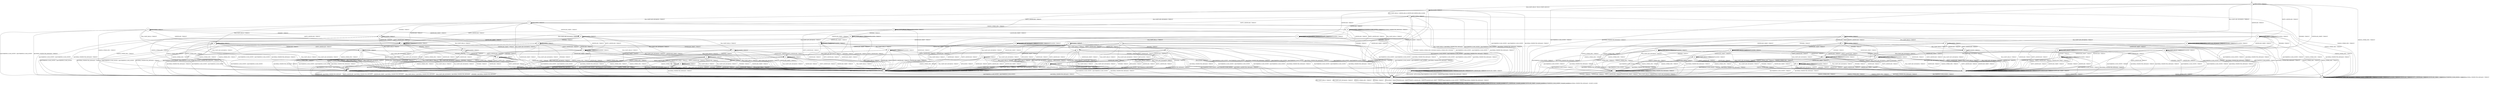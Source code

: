 digraph g {

	s0 [shape="circle" label="s0"];
	s1 [shape="circle" label="s1"];
	s2 [shape="circle" label="s2"];
	s3 [shape="circle" label="s3"];
	s4 [shape="circle" label="s4"];
	s5 [shape="circle" label="s5"];
	s6 [shape="circle" label="s6"];
	s7 [shape="circle" label="s7"];
	s8 [shape="circle" label="s8"];
	s9 [shape="circle" label="s9"];
	s10 [shape="circle" label="s10"];
	s11 [shape="circle" label="s11"];
	s12 [shape="circle" label="s12"];
	s13 [shape="circle" label="s13"];
	s14 [shape="circle" label="s14"];
	s15 [shape="circle" label="s15"];
	s16 [shape="circle" label="s16"];
	s17 [shape="circle" label="s17"];
	s18 [shape="circle" label="s18"];
	s19 [shape="circle" label="s19"];
	s20 [shape="circle" label="s20"];
	s21 [shape="circle" label="s21"];
	s22 [shape="circle" label="s22"];
	s23 [shape="circle" label="s23"];
	s24 [shape="circle" label="s24"];
	s25 [shape="circle" label="s25"];
	s26 [shape="circle" label="s26"];
	s27 [shape="circle" label="s27"];
	s28 [shape="circle" label="s28"];
	s29 [shape="circle" label="s29"];
	s30 [shape="circle" label="s30"];
	s31 [shape="circle" label="s31"];
	s32 [shape="circle" label="s32"];
	s33 [shape="circle" label="s33"];
	s34 [shape="circle" label="s34"];
	s35 [shape="circle" label="s35"];
	s36 [shape="circle" label="s36"];
	s37 [shape="circle" label="s37"];
	s38 [shape="circle" label="s38"];
	s39 [shape="circle" label="s39"];
	s40 [shape="circle" label="s40"];
	s41 [shape="circle" label="s41"];
	s42 [shape="circle" label="s42"];
	s43 [shape="circle" label="s43"];
	s44 [shape="circle" label="s44"];
	s45 [shape="circle" label="s45"];
	s46 [shape="circle" label="s46"];
	s47 [shape="circle" label="s47"];
	s48 [shape="circle" label="s48"];
	s49 [shape="circle" label="s49"];
	s50 [shape="circle" label="s50"];
	s51 [shape="circle" label="s51"];
	s52 [shape="circle" label="s52"];
	s53 [shape="circle" label="s53"];
	s54 [shape="circle" label="s54"];
	s0 -> s1 [label="RSA_CLIENT_HELLO / HELLO_VERIFY_REQUEST"];
	s0 -> s10 [label="RSA_CLIENT_KEY_EXCHANGE / TIMEOUT"];
	s0 -> s9 [label="CHANGE_CIPHER_SPEC / TIMEOUT"];
	s0 -> s13 [label="FINISHED / TIMEOUT"];
	s0 -> s0 [label="APPLICATION / TIMEOUT"];
	s0 -> s16 [label="CERTIFICATE / TIMEOUT"];
	s0 -> s14 [label="EMPTY_CERTIFICATE / TIMEOUT"];
	s0 -> s13 [label="CERTIFICATE_VERIFY / TIMEOUT"];
	s0 -> s3 [label="Alert(WARNING,CLOSE_NOTIFY) / TIMEOUT"];
	s0 -> s3 [label="Alert(FATAL,UNEXPECTED_MESSAGE) / TIMEOUT"];
	s1 -> s2 [label="RSA_CLIENT_HELLO / SERVER_HELLO,CERTIFICATE,SERVER_HELLO_DONE"];
	s1 -> s15 [label="RSA_CLIENT_KEY_EXCHANGE / TIMEOUT"];
	s1 -> s9 [label="CHANGE_CIPHER_SPEC / TIMEOUT"];
	s1 -> s8 [label="FINISHED / TIMEOUT"];
	s1 -> s1 [label="APPLICATION / TIMEOUT"];
	s1 -> s11 [label="CERTIFICATE / TIMEOUT"];
	s1 -> s5 [label="EMPTY_CERTIFICATE / TIMEOUT"];
	s1 -> s8 [label="CERTIFICATE_VERIFY / TIMEOUT"];
	s1 -> s3 [label="Alert(WARNING,CLOSE_NOTIFY) / Alert(WARNING,CLOSE_NOTIFY)"];
	s1 -> s3 [label="Alert(FATAL,UNEXPECTED_MESSAGE) / TIMEOUT"];
	s2 -> s3 [label="RSA_CLIENT_HELLO / Alert(FATAL,UNEXPECTED_MESSAGE)"];
	s2 -> s17 [label="RSA_CLIENT_KEY_EXCHANGE / TIMEOUT"];
	s2 -> s9 [label="CHANGE_CIPHER_SPEC / TIMEOUT"];
	s2 -> s8 [label="FINISHED / TIMEOUT"];
	s2 -> s2 [label="APPLICATION / TIMEOUT"];
	s2 -> s11 [label="CERTIFICATE / TIMEOUT"];
	s2 -> s5 [label="EMPTY_CERTIFICATE / TIMEOUT"];
	s2 -> s8 [label="CERTIFICATE_VERIFY / TIMEOUT"];
	s2 -> s3 [label="Alert(WARNING,CLOSE_NOTIFY) / Alert(WARNING,CLOSE_NOTIFY)"];
	s2 -> s3 [label="Alert(FATAL,UNEXPECTED_MESSAGE) / TIMEOUT"];
	s3 -> s4 [label="RSA_CLIENT_HELLO / TIMEOUT"];
	s3 -> s4 [label="RSA_CLIENT_KEY_EXCHANGE / TIMEOUT"];
	s3 -> s4 [label="CHANGE_CIPHER_SPEC / TIMEOUT"];
	s3 -> s4 [label="FINISHED / TIMEOUT"];
	s3 -> s4 [label="APPLICATION / TIMEOUT"];
	s3 -> s4 [label="CERTIFICATE / TIMEOUT"];
	s3 -> s4 [label="EMPTY_CERTIFICATE / TIMEOUT"];
	s3 -> s4 [label="CERTIFICATE_VERIFY / TIMEOUT"];
	s3 -> s4 [label="Alert(WARNING,CLOSE_NOTIFY) / TIMEOUT"];
	s3 -> s4 [label="Alert(FATAL,UNEXPECTED_MESSAGE) / TIMEOUT"];
	s4 -> s4 [label="RSA_CLIENT_HELLO / SOCKET_CLOSED"];
	s4 -> s4 [label="RSA_CLIENT_KEY_EXCHANGE / SOCKET_CLOSED"];
	s4 -> s4 [label="CHANGE_CIPHER_SPEC / SOCKET_CLOSED"];
	s4 -> s4 [label="FINISHED / SOCKET_CLOSED"];
	s4 -> s4 [label="APPLICATION / SOCKET_CLOSED"];
	s4 -> s4 [label="CERTIFICATE / SOCKET_CLOSED"];
	s4 -> s4 [label="EMPTY_CERTIFICATE / SOCKET_CLOSED"];
	s4 -> s4 [label="CERTIFICATE_VERIFY / SOCKET_CLOSED"];
	s4 -> s4 [label="Alert(WARNING,CLOSE_NOTIFY) / SOCKET_CLOSED"];
	s4 -> s4 [label="Alert(FATAL,UNEXPECTED_MESSAGE) / SOCKET_CLOSED"];
	s5 -> s5 [label="RSA_CLIENT_HELLO / TIMEOUT"];
	s5 -> s22 [label="RSA_CLIENT_KEY_EXCHANGE / TIMEOUT"];
	s5 -> s6 [label="CHANGE_CIPHER_SPEC / TIMEOUT"];
	s5 -> s35 [label="FINISHED / TIMEOUT"];
	s5 -> s5 [label="APPLICATION / TIMEOUT"];
	s5 -> s8 [label="CERTIFICATE / TIMEOUT"];
	s5 -> s8 [label="EMPTY_CERTIFICATE / TIMEOUT"];
	s5 -> s7 [label="CERTIFICATE_VERIFY / TIMEOUT"];
	s5 -> s3 [label="Alert(WARNING,CLOSE_NOTIFY) / Alert(WARNING,CLOSE_NOTIFY)"];
	s5 -> s3 [label="Alert(FATAL,UNEXPECTED_MESSAGE) / TIMEOUT"];
	s6 -> s3 [label="RSA_CLIENT_HELLO / Alert(FATAL,UNEXPECTED_MESSAGE)"];
	s6 -> s3 [label="RSA_CLIENT_KEY_EXCHANGE / Alert(FATAL,UNEXPECTED_MESSAGE)"];
	s6 -> s9 [label="CHANGE_CIPHER_SPEC / TIMEOUT"];
	s6 -> s3 [label="FINISHED / Alert(FATAL,UNEXPECTED_MESSAGE)"];
	s6 -> s6 [label="APPLICATION / TIMEOUT"];
	s6 -> s3 [label="CERTIFICATE / Alert(FATAL,UNEXPECTED_MESSAGE)"];
	s6 -> s3 [label="EMPTY_CERTIFICATE / Alert(FATAL,UNEXPECTED_MESSAGE)"];
	s6 -> s3 [label="CERTIFICATE_VERIFY / Alert(FATAL,UNEXPECTED_MESSAGE)"];
	s6 -> s6 [label="Alert(WARNING,CLOSE_NOTIFY) / TIMEOUT"];
	s6 -> s6 [label="Alert(FATAL,UNEXPECTED_MESSAGE) / TIMEOUT"];
	s7 -> s47 [label="RSA_CLIENT_HELLO / TIMEOUT"];
	s7 -> s24 [label="RSA_CLIENT_KEY_EXCHANGE / TIMEOUT"];
	s7 -> s6 [label="CHANGE_CIPHER_SPEC / TIMEOUT"];
	s7 -> s7 [label="FINISHED / TIMEOUT"];
	s7 -> s7 [label="APPLICATION / TIMEOUT"];
	s7 -> s8 [label="CERTIFICATE / TIMEOUT"];
	s7 -> s8 [label="EMPTY_CERTIFICATE / TIMEOUT"];
	s7 -> s8 [label="CERTIFICATE_VERIFY / TIMEOUT"];
	s7 -> s3 [label="Alert(WARNING,CLOSE_NOTIFY) / Alert(WARNING,CLOSE_NOTIFY)"];
	s7 -> s3 [label="Alert(FATAL,UNEXPECTED_MESSAGE) / TIMEOUT"];
	s8 -> s8 [label="RSA_CLIENT_HELLO / TIMEOUT"];
	s8 -> s8 [label="RSA_CLIENT_KEY_EXCHANGE / TIMEOUT"];
	s8 -> s9 [label="CHANGE_CIPHER_SPEC / TIMEOUT"];
	s8 -> s8 [label="FINISHED / TIMEOUT"];
	s8 -> s8 [label="APPLICATION / TIMEOUT"];
	s8 -> s8 [label="CERTIFICATE / TIMEOUT"];
	s8 -> s8 [label="EMPTY_CERTIFICATE / TIMEOUT"];
	s8 -> s8 [label="CERTIFICATE_VERIFY / TIMEOUT"];
	s8 -> s3 [label="Alert(WARNING,CLOSE_NOTIFY) / Alert(WARNING,CLOSE_NOTIFY)"];
	s8 -> s3 [label="Alert(FATAL,UNEXPECTED_MESSAGE) / TIMEOUT"];
	s9 -> s9 [label="RSA_CLIENT_HELLO / TIMEOUT"];
	s9 -> s9 [label="RSA_CLIENT_KEY_EXCHANGE / TIMEOUT"];
	s9 -> s9 [label="CHANGE_CIPHER_SPEC / TIMEOUT"];
	s9 -> s9 [label="FINISHED / TIMEOUT"];
	s9 -> s9 [label="APPLICATION / TIMEOUT"];
	s9 -> s9 [label="CERTIFICATE / TIMEOUT"];
	s9 -> s9 [label="EMPTY_CERTIFICATE / TIMEOUT"];
	s9 -> s9 [label="CERTIFICATE_VERIFY / TIMEOUT"];
	s9 -> s9 [label="Alert(WARNING,CLOSE_NOTIFY) / TIMEOUT"];
	s9 -> s9 [label="Alert(FATAL,UNEXPECTED_MESSAGE) / TIMEOUT"];
	s10 -> s49 [label="RSA_CLIENT_HELLO / TIMEOUT"];
	s10 -> s13 [label="RSA_CLIENT_KEY_EXCHANGE / TIMEOUT"];
	s10 -> s12 [label="CHANGE_CIPHER_SPEC / TIMEOUT"];
	s10 -> s36 [label="FINISHED / TIMEOUT"];
	s10 -> s10 [label="APPLICATION / TIMEOUT"];
	s10 -> s21 [label="CERTIFICATE / TIMEOUT"];
	s10 -> s21 [label="EMPTY_CERTIFICATE / TIMEOUT"];
	s10 -> s27 [label="CERTIFICATE_VERIFY / TIMEOUT"];
	s10 -> s3 [label="Alert(WARNING,CLOSE_NOTIFY) / TIMEOUT"];
	s10 -> s3 [label="Alert(FATAL,UNEXPECTED_MESSAGE) / TIMEOUT"];
	s11 -> s46 [label="RSA_CLIENT_HELLO / TIMEOUT"];
	s11 -> s11 [label="RSA_CLIENT_KEY_EXCHANGE / TIMEOUT"];
	s11 -> s9 [label="CHANGE_CIPHER_SPEC / TIMEOUT"];
	s11 -> s11 [label="FINISHED / TIMEOUT"];
	s11 -> s11 [label="APPLICATION / TIMEOUT"];
	s11 -> s8 [label="CERTIFICATE / TIMEOUT"];
	s11 -> s8 [label="EMPTY_CERTIFICATE / TIMEOUT"];
	s11 -> s7 [label="CERTIFICATE_VERIFY / TIMEOUT"];
	s11 -> s3 [label="Alert(WARNING,CLOSE_NOTIFY) / Alert(WARNING,CLOSE_NOTIFY)"];
	s11 -> s3 [label="Alert(FATAL,UNEXPECTED_MESSAGE) / TIMEOUT"];
	s12 -> s3 [label="RSA_CLIENT_HELLO / TIMEOUT"];
	s12 -> s3 [label="RSA_CLIENT_KEY_EXCHANGE / TIMEOUT"];
	s12 -> s9 [label="CHANGE_CIPHER_SPEC / TIMEOUT"];
	s12 -> s3 [label="FINISHED / TIMEOUT"];
	s12 -> s12 [label="APPLICATION / TIMEOUT"];
	s12 -> s3 [label="CERTIFICATE / TIMEOUT"];
	s12 -> s3 [label="EMPTY_CERTIFICATE / TIMEOUT"];
	s12 -> s3 [label="CERTIFICATE_VERIFY / TIMEOUT"];
	s12 -> s12 [label="Alert(WARNING,CLOSE_NOTIFY) / TIMEOUT"];
	s12 -> s12 [label="Alert(FATAL,UNEXPECTED_MESSAGE) / TIMEOUT"];
	s13 -> s13 [label="RSA_CLIENT_HELLO / TIMEOUT"];
	s13 -> s13 [label="RSA_CLIENT_KEY_EXCHANGE / TIMEOUT"];
	s13 -> s9 [label="CHANGE_CIPHER_SPEC / TIMEOUT"];
	s13 -> s13 [label="FINISHED / TIMEOUT"];
	s13 -> s13 [label="APPLICATION / TIMEOUT"];
	s13 -> s13 [label="CERTIFICATE / TIMEOUT"];
	s13 -> s13 [label="EMPTY_CERTIFICATE / TIMEOUT"];
	s13 -> s13 [label="CERTIFICATE_VERIFY / TIMEOUT"];
	s13 -> s3 [label="Alert(WARNING,CLOSE_NOTIFY) / TIMEOUT"];
	s13 -> s3 [label="Alert(FATAL,UNEXPECTED_MESSAGE) / TIMEOUT"];
	s14 -> s14 [label="RSA_CLIENT_HELLO / TIMEOUT"];
	s14 -> s21 [label="RSA_CLIENT_KEY_EXCHANGE / TIMEOUT"];
	s14 -> s12 [label="CHANGE_CIPHER_SPEC / TIMEOUT"];
	s14 -> s42 [label="FINISHED / TIMEOUT"];
	s14 -> s14 [label="APPLICATION / TIMEOUT"];
	s14 -> s13 [label="CERTIFICATE / TIMEOUT"];
	s14 -> s13 [label="EMPTY_CERTIFICATE / TIMEOUT"];
	s14 -> s29 [label="CERTIFICATE_VERIFY / TIMEOUT"];
	s14 -> s3 [label="Alert(WARNING,CLOSE_NOTIFY) / TIMEOUT"];
	s14 -> s3 [label="Alert(FATAL,UNEXPECTED_MESSAGE) / TIMEOUT"];
	s15 -> s25 [label="RSA_CLIENT_HELLO / TIMEOUT"];
	s15 -> s8 [label="RSA_CLIENT_KEY_EXCHANGE / TIMEOUT"];
	s15 -> s6 [label="CHANGE_CIPHER_SPEC / TIMEOUT"];
	s15 -> s48 [label="FINISHED / TIMEOUT"];
	s15 -> s15 [label="APPLICATION / TIMEOUT"];
	s15 -> s22 [label="CERTIFICATE / TIMEOUT"];
	s15 -> s22 [label="EMPTY_CERTIFICATE / TIMEOUT"];
	s15 -> s20 [label="CERTIFICATE_VERIFY / TIMEOUT"];
	s15 -> s3 [label="Alert(WARNING,CLOSE_NOTIFY) / Alert(WARNING,CLOSE_NOTIFY)"];
	s15 -> s3 [label="Alert(FATAL,UNEXPECTED_MESSAGE) / TIMEOUT"];
	s16 -> s16 [label="RSA_CLIENT_HELLO / TIMEOUT"];
	s16 -> s16 [label="RSA_CLIENT_KEY_EXCHANGE / TIMEOUT"];
	s16 -> s9 [label="CHANGE_CIPHER_SPEC / TIMEOUT"];
	s16 -> s16 [label="FINISHED / TIMEOUT"];
	s16 -> s16 [label="APPLICATION / TIMEOUT"];
	s16 -> s13 [label="CERTIFICATE / TIMEOUT"];
	s16 -> s13 [label="EMPTY_CERTIFICATE / TIMEOUT"];
	s16 -> s29 [label="CERTIFICATE_VERIFY / TIMEOUT"];
	s16 -> s3 [label="Alert(WARNING,CLOSE_NOTIFY) / TIMEOUT"];
	s16 -> s3 [label="Alert(FATAL,UNEXPECTED_MESSAGE) / TIMEOUT"];
	s17 -> s25 [label="RSA_CLIENT_HELLO / TIMEOUT"];
	s17 -> s8 [label="RSA_CLIENT_KEY_EXCHANGE / TIMEOUT"];
	s17 -> s18 [label="CHANGE_CIPHER_SPEC / TIMEOUT"];
	s17 -> s48 [label="FINISHED / TIMEOUT"];
	s17 -> s17 [label="APPLICATION / TIMEOUT"];
	s17 -> s22 [label="CERTIFICATE / TIMEOUT"];
	s17 -> s22 [label="EMPTY_CERTIFICATE / TIMEOUT"];
	s17 -> s20 [label="CERTIFICATE_VERIFY / TIMEOUT"];
	s17 -> s3 [label="Alert(WARNING,CLOSE_NOTIFY) / Alert(WARNING,CLOSE_NOTIFY)"];
	s17 -> s3 [label="Alert(FATAL,UNEXPECTED_MESSAGE) / TIMEOUT"];
	s18 -> s32 [label="RSA_CLIENT_HELLO / TIMEOUT"];
	s18 -> s8 [label="RSA_CLIENT_KEY_EXCHANGE / TIMEOUT"];
	s18 -> s9 [label="CHANGE_CIPHER_SPEC / TIMEOUT"];
	s18 -> s19 [label="FINISHED / CHANGE_CIPHER_SPEC,FINISHED,CHANGE_CIPHER_SPEC,FINISHED"];
	s18 -> s18 [label="APPLICATION / TIMEOUT"];
	s18 -> s23 [label="CERTIFICATE / TIMEOUT"];
	s18 -> s23 [label="EMPTY_CERTIFICATE / TIMEOUT"];
	s18 -> s20 [label="CERTIFICATE_VERIFY / TIMEOUT"];
	s18 -> s18 [label="Alert(WARNING,CLOSE_NOTIFY) / TIMEOUT"];
	s18 -> s18 [label="Alert(FATAL,UNEXPECTED_MESSAGE) / TIMEOUT"];
	s19 -> s19 [label="RSA_CLIENT_HELLO / TIMEOUT"];
	s19 -> s19 [label="RSA_CLIENT_KEY_EXCHANGE / TIMEOUT"];
	s19 -> s9 [label="CHANGE_CIPHER_SPEC / TIMEOUT"];
	s19 -> s19 [label="FINISHED / TIMEOUT"];
	s19 -> s3 [label="APPLICATION / APPLICATION"];
	s19 -> s19 [label="CERTIFICATE / TIMEOUT"];
	s19 -> s19 [label="EMPTY_CERTIFICATE / TIMEOUT"];
	s19 -> s19 [label="CERTIFICATE_VERIFY / TIMEOUT"];
	s19 -> s3 [label="Alert(WARNING,CLOSE_NOTIFY) / TIMEOUT"];
	s19 -> s3 [label="Alert(FATAL,UNEXPECTED_MESSAGE) / TIMEOUT"];
	s20 -> s31 [label="RSA_CLIENT_HELLO / TIMEOUT"];
	s20 -> s8 [label="RSA_CLIENT_KEY_EXCHANGE / TIMEOUT"];
	s20 -> s6 [label="CHANGE_CIPHER_SPEC / TIMEOUT"];
	s20 -> s38 [label="FINISHED / TIMEOUT"];
	s20 -> s20 [label="APPLICATION / TIMEOUT"];
	s20 -> s24 [label="CERTIFICATE / TIMEOUT"];
	s20 -> s24 [label="EMPTY_CERTIFICATE / TIMEOUT"];
	s20 -> s8 [label="CERTIFICATE_VERIFY / TIMEOUT"];
	s20 -> s3 [label="Alert(WARNING,CLOSE_NOTIFY) / Alert(WARNING,CLOSE_NOTIFY)"];
	s20 -> s3 [label="Alert(FATAL,UNEXPECTED_MESSAGE) / TIMEOUT"];
	s21 -> s50 [label="RSA_CLIENT_HELLO / TIMEOUT"];
	s21 -> s13 [label="RSA_CLIENT_KEY_EXCHANGE / TIMEOUT"];
	s21 -> s12 [label="CHANGE_CIPHER_SPEC / TIMEOUT"];
	s21 -> s37 [label="FINISHED / TIMEOUT"];
	s21 -> s21 [label="APPLICATION / TIMEOUT"];
	s21 -> s13 [label="CERTIFICATE / TIMEOUT"];
	s21 -> s13 [label="EMPTY_CERTIFICATE / TIMEOUT"];
	s21 -> s28 [label="CERTIFICATE_VERIFY / TIMEOUT"];
	s21 -> s3 [label="Alert(WARNING,CLOSE_NOTIFY) / TIMEOUT"];
	s21 -> s3 [label="Alert(FATAL,UNEXPECTED_MESSAGE) / TIMEOUT"];
	s22 -> s26 [label="RSA_CLIENT_HELLO / TIMEOUT"];
	s22 -> s8 [label="RSA_CLIENT_KEY_EXCHANGE / TIMEOUT"];
	s22 -> s6 [label="CHANGE_CIPHER_SPEC / TIMEOUT"];
	s22 -> s22 [label="FINISHED / TIMEOUT"];
	s22 -> s22 [label="APPLICATION / TIMEOUT"];
	s22 -> s8 [label="CERTIFICATE / TIMEOUT"];
	s22 -> s8 [label="EMPTY_CERTIFICATE / TIMEOUT"];
	s22 -> s24 [label="CERTIFICATE_VERIFY / TIMEOUT"];
	s22 -> s3 [label="Alert(WARNING,CLOSE_NOTIFY) / Alert(WARNING,CLOSE_NOTIFY)"];
	s22 -> s3 [label="Alert(FATAL,UNEXPECTED_MESSAGE) / TIMEOUT"];
	s23 -> s40 [label="RSA_CLIENT_HELLO / TIMEOUT"];
	s23 -> s8 [label="RSA_CLIENT_KEY_EXCHANGE / TIMEOUT"];
	s23 -> s6 [label="CHANGE_CIPHER_SPEC / TIMEOUT"];
	s23 -> s23 [label="FINISHED / TIMEOUT"];
	s23 -> s8 [label="APPLICATION / TIMEOUT"];
	s23 -> s8 [label="CERTIFICATE / TIMEOUT"];
	s23 -> s8 [label="EMPTY_CERTIFICATE / TIMEOUT"];
	s23 -> s51 [label="CERTIFICATE_VERIFY / TIMEOUT"];
	s23 -> s3 [label="Alert(WARNING,CLOSE_NOTIFY) / Alert(WARNING,CLOSE_NOTIFY)"];
	s23 -> s3 [label="Alert(FATAL,UNEXPECTED_MESSAGE) / TIMEOUT"];
	s24 -> s43 [label="RSA_CLIENT_HELLO / TIMEOUT"];
	s24 -> s8 [label="RSA_CLIENT_KEY_EXCHANGE / TIMEOUT"];
	s24 -> s6 [label="CHANGE_CIPHER_SPEC / TIMEOUT"];
	s24 -> s24 [label="FINISHED / TIMEOUT"];
	s24 -> s24 [label="APPLICATION / TIMEOUT"];
	s24 -> s8 [label="CERTIFICATE / TIMEOUT"];
	s24 -> s8 [label="EMPTY_CERTIFICATE / TIMEOUT"];
	s24 -> s8 [label="CERTIFICATE_VERIFY / TIMEOUT"];
	s24 -> s3 [label="Alert(WARNING,CLOSE_NOTIFY) / Alert(WARNING,CLOSE_NOTIFY)"];
	s24 -> s3 [label="Alert(FATAL,UNEXPECTED_MESSAGE) / TIMEOUT"];
	s25 -> s8 [label="RSA_CLIENT_HELLO / TIMEOUT"];
	s25 -> s8 [label="RSA_CLIENT_KEY_EXCHANGE / TIMEOUT"];
	s25 -> s6 [label="CHANGE_CIPHER_SPEC / TIMEOUT"];
	s25 -> s30 [label="FINISHED / TIMEOUT"];
	s25 -> s25 [label="APPLICATION / TIMEOUT"];
	s25 -> s26 [label="CERTIFICATE / TIMEOUT"];
	s25 -> s26 [label="EMPTY_CERTIFICATE / TIMEOUT"];
	s25 -> s31 [label="CERTIFICATE_VERIFY / TIMEOUT"];
	s25 -> s3 [label="Alert(WARNING,CLOSE_NOTIFY) / Alert(WARNING,CLOSE_NOTIFY)"];
	s25 -> s3 [label="Alert(FATAL,UNEXPECTED_MESSAGE) / TIMEOUT"];
	s26 -> s8 [label="RSA_CLIENT_HELLO / TIMEOUT"];
	s26 -> s8 [label="RSA_CLIENT_KEY_EXCHANGE / TIMEOUT"];
	s26 -> s6 [label="CHANGE_CIPHER_SPEC / TIMEOUT"];
	s26 -> s44 [label="FINISHED / TIMEOUT"];
	s26 -> s26 [label="APPLICATION / TIMEOUT"];
	s26 -> s8 [label="CERTIFICATE / TIMEOUT"];
	s26 -> s8 [label="EMPTY_CERTIFICATE / TIMEOUT"];
	s26 -> s43 [label="CERTIFICATE_VERIFY / TIMEOUT"];
	s26 -> s3 [label="Alert(WARNING,CLOSE_NOTIFY) / Alert(WARNING,CLOSE_NOTIFY)"];
	s26 -> s3 [label="Alert(FATAL,UNEXPECTED_MESSAGE) / TIMEOUT"];
	s27 -> s27 [label="RSA_CLIENT_HELLO / TIMEOUT"];
	s27 -> s13 [label="RSA_CLIENT_KEY_EXCHANGE / TIMEOUT"];
	s27 -> s12 [label="CHANGE_CIPHER_SPEC / TIMEOUT"];
	s27 -> s53 [label="FINISHED / TIMEOUT"];
	s27 -> s27 [label="APPLICATION / TIMEOUT"];
	s27 -> s28 [label="CERTIFICATE / TIMEOUT"];
	s27 -> s28 [label="EMPTY_CERTIFICATE / TIMEOUT"];
	s27 -> s13 [label="CERTIFICATE_VERIFY / TIMEOUT"];
	s27 -> s3 [label="Alert(WARNING,CLOSE_NOTIFY) / TIMEOUT"];
	s27 -> s3 [label="Alert(FATAL,UNEXPECTED_MESSAGE) / TIMEOUT"];
	s28 -> s28 [label="RSA_CLIENT_HELLO / TIMEOUT"];
	s28 -> s13 [label="RSA_CLIENT_KEY_EXCHANGE / TIMEOUT"];
	s28 -> s12 [label="CHANGE_CIPHER_SPEC / TIMEOUT"];
	s28 -> s52 [label="FINISHED / TIMEOUT"];
	s28 -> s28 [label="APPLICATION / TIMEOUT"];
	s28 -> s13 [label="CERTIFICATE / TIMEOUT"];
	s28 -> s13 [label="EMPTY_CERTIFICATE / TIMEOUT"];
	s28 -> s13 [label="CERTIFICATE_VERIFY / TIMEOUT"];
	s28 -> s3 [label="Alert(WARNING,CLOSE_NOTIFY) / TIMEOUT"];
	s28 -> s3 [label="Alert(FATAL,UNEXPECTED_MESSAGE) / TIMEOUT"];
	s29 -> s29 [label="RSA_CLIENT_HELLO / TIMEOUT"];
	s29 -> s28 [label="RSA_CLIENT_KEY_EXCHANGE / TIMEOUT"];
	s29 -> s12 [label="CHANGE_CIPHER_SPEC / TIMEOUT"];
	s29 -> s34 [label="FINISHED / TIMEOUT"];
	s29 -> s29 [label="APPLICATION / TIMEOUT"];
	s29 -> s13 [label="CERTIFICATE / TIMEOUT"];
	s29 -> s13 [label="EMPTY_CERTIFICATE / TIMEOUT"];
	s29 -> s13 [label="CERTIFICATE_VERIFY / TIMEOUT"];
	s29 -> s3 [label="Alert(WARNING,CLOSE_NOTIFY) / TIMEOUT"];
	s29 -> s3 [label="Alert(FATAL,UNEXPECTED_MESSAGE) / TIMEOUT"];
	s30 -> s8 [label="RSA_CLIENT_HELLO / TIMEOUT"];
	s30 -> s8 [label="RSA_CLIENT_KEY_EXCHANGE / TIMEOUT"];
	s30 -> s6 [label="CHANGE_CIPHER_SPEC / TIMEOUT"];
	s30 -> s8 [label="FINISHED / TIMEOUT"];
	s30 -> s30 [label="APPLICATION / TIMEOUT"];
	s30 -> s44 [label="CERTIFICATE / TIMEOUT"];
	s30 -> s44 [label="EMPTY_CERTIFICATE / TIMEOUT"];
	s30 -> s54 [label="CERTIFICATE_VERIFY / TIMEOUT"];
	s30 -> s3 [label="Alert(WARNING,CLOSE_NOTIFY) / Alert(WARNING,CLOSE_NOTIFY)"];
	s30 -> s3 [label="Alert(FATAL,UNEXPECTED_MESSAGE) / TIMEOUT"];
	s31 -> s8 [label="RSA_CLIENT_HELLO / TIMEOUT"];
	s31 -> s8 [label="RSA_CLIENT_KEY_EXCHANGE / TIMEOUT"];
	s31 -> s6 [label="CHANGE_CIPHER_SPEC / TIMEOUT"];
	s31 -> s54 [label="FINISHED / TIMEOUT"];
	s31 -> s31 [label="APPLICATION / TIMEOUT"];
	s31 -> s43 [label="CERTIFICATE / TIMEOUT"];
	s31 -> s43 [label="EMPTY_CERTIFICATE / TIMEOUT"];
	s31 -> s8 [label="CERTIFICATE_VERIFY / TIMEOUT"];
	s31 -> s3 [label="Alert(WARNING,CLOSE_NOTIFY) / Alert(WARNING,CLOSE_NOTIFY)"];
	s31 -> s3 [label="Alert(FATAL,UNEXPECTED_MESSAGE) / TIMEOUT"];
	s32 -> s8 [label="RSA_CLIENT_HELLO / TIMEOUT"];
	s32 -> s8 [label="RSA_CLIENT_KEY_EXCHANGE / TIMEOUT"];
	s32 -> s6 [label="CHANGE_CIPHER_SPEC / TIMEOUT"];
	s32 -> s33 [label="FINISHED / TIMEOUT"];
	s32 -> s8 [label="APPLICATION / TIMEOUT"];
	s32 -> s40 [label="CERTIFICATE / TIMEOUT"];
	s32 -> s40 [label="EMPTY_CERTIFICATE / TIMEOUT"];
	s32 -> s31 [label="CERTIFICATE_VERIFY / TIMEOUT"];
	s32 -> s3 [label="Alert(WARNING,CLOSE_NOTIFY) / Alert(WARNING,CLOSE_NOTIFY)"];
	s32 -> s3 [label="Alert(FATAL,UNEXPECTED_MESSAGE) / TIMEOUT"];
	s33 -> s8 [label="RSA_CLIENT_HELLO / TIMEOUT"];
	s33 -> s8 [label="RSA_CLIENT_KEY_EXCHANGE / TIMEOUT"];
	s33 -> s6 [label="CHANGE_CIPHER_SPEC / TIMEOUT"];
	s33 -> s8 [label="FINISHED / TIMEOUT"];
	s33 -> s8 [label="APPLICATION / TIMEOUT"];
	s33 -> s39 [label="CERTIFICATE / TIMEOUT"];
	s33 -> s39 [label="EMPTY_CERTIFICATE / TIMEOUT"];
	s33 -> s54 [label="CERTIFICATE_VERIFY / TIMEOUT"];
	s33 -> s3 [label="Alert(WARNING,CLOSE_NOTIFY) / Alert(WARNING,CLOSE_NOTIFY)"];
	s33 -> s3 [label="Alert(FATAL,UNEXPECTED_MESSAGE) / TIMEOUT"];
	s34 -> s34 [label="RSA_CLIENT_HELLO / TIMEOUT"];
	s34 -> s52 [label="RSA_CLIENT_KEY_EXCHANGE / TIMEOUT"];
	s34 -> s12 [label="CHANGE_CIPHER_SPEC / TIMEOUT"];
	s34 -> s13 [label="FINISHED / TIMEOUT"];
	s34 -> s34 [label="APPLICATION / TIMEOUT"];
	s34 -> s13 [label="CERTIFICATE / TIMEOUT"];
	s34 -> s13 [label="EMPTY_CERTIFICATE / TIMEOUT"];
	s34 -> s13 [label="CERTIFICATE_VERIFY / TIMEOUT"];
	s34 -> s3 [label="Alert(WARNING,CLOSE_NOTIFY) / TIMEOUT"];
	s34 -> s3 [label="Alert(FATAL,UNEXPECTED_MESSAGE) / TIMEOUT"];
	s35 -> s35 [label="RSA_CLIENT_HELLO / TIMEOUT"];
	s35 -> s22 [label="RSA_CLIENT_KEY_EXCHANGE / TIMEOUT"];
	s35 -> s6 [label="CHANGE_CIPHER_SPEC / TIMEOUT"];
	s35 -> s8 [label="FINISHED / TIMEOUT"];
	s35 -> s35 [label="APPLICATION / TIMEOUT"];
	s35 -> s8 [label="CERTIFICATE / TIMEOUT"];
	s35 -> s8 [label="EMPTY_CERTIFICATE / TIMEOUT"];
	s35 -> s7 [label="CERTIFICATE_VERIFY / TIMEOUT"];
	s35 -> s3 [label="Alert(WARNING,CLOSE_NOTIFY) / Alert(WARNING,CLOSE_NOTIFY)"];
	s35 -> s3 [label="Alert(FATAL,UNEXPECTED_MESSAGE) / TIMEOUT"];
	s36 -> s36 [label="RSA_CLIENT_HELLO / TIMEOUT"];
	s36 -> s13 [label="RSA_CLIENT_KEY_EXCHANGE / TIMEOUT"];
	s36 -> s12 [label="CHANGE_CIPHER_SPEC / TIMEOUT"];
	s36 -> s13 [label="FINISHED / TIMEOUT"];
	s36 -> s36 [label="APPLICATION / TIMEOUT"];
	s36 -> s37 [label="CERTIFICATE / TIMEOUT"];
	s36 -> s37 [label="EMPTY_CERTIFICATE / TIMEOUT"];
	s36 -> s53 [label="CERTIFICATE_VERIFY / TIMEOUT"];
	s36 -> s3 [label="Alert(WARNING,CLOSE_NOTIFY) / TIMEOUT"];
	s36 -> s3 [label="Alert(FATAL,UNEXPECTED_MESSAGE) / TIMEOUT"];
	s37 -> s37 [label="RSA_CLIENT_HELLO / TIMEOUT"];
	s37 -> s13 [label="RSA_CLIENT_KEY_EXCHANGE / TIMEOUT"];
	s37 -> s12 [label="CHANGE_CIPHER_SPEC / TIMEOUT"];
	s37 -> s13 [label="FINISHED / TIMEOUT"];
	s37 -> s37 [label="APPLICATION / TIMEOUT"];
	s37 -> s13 [label="CERTIFICATE / TIMEOUT"];
	s37 -> s13 [label="EMPTY_CERTIFICATE / TIMEOUT"];
	s37 -> s52 [label="CERTIFICATE_VERIFY / TIMEOUT"];
	s37 -> s3 [label="Alert(WARNING,CLOSE_NOTIFY) / TIMEOUT"];
	s37 -> s3 [label="Alert(FATAL,UNEXPECTED_MESSAGE) / TIMEOUT"];
	s38 -> s54 [label="RSA_CLIENT_HELLO / TIMEOUT"];
	s38 -> s8 [label="RSA_CLIENT_KEY_EXCHANGE / TIMEOUT"];
	s38 -> s6 [label="CHANGE_CIPHER_SPEC / TIMEOUT"];
	s38 -> s8 [label="FINISHED / TIMEOUT"];
	s38 -> s38 [label="APPLICATION / TIMEOUT"];
	s38 -> s24 [label="CERTIFICATE / TIMEOUT"];
	s38 -> s24 [label="EMPTY_CERTIFICATE / TIMEOUT"];
	s38 -> s8 [label="CERTIFICATE_VERIFY / TIMEOUT"];
	s38 -> s3 [label="Alert(WARNING,CLOSE_NOTIFY) / Alert(WARNING,CLOSE_NOTIFY)"];
	s38 -> s3 [label="Alert(FATAL,UNEXPECTED_MESSAGE) / TIMEOUT"];
	s39 -> s8 [label="RSA_CLIENT_HELLO / TIMEOUT"];
	s39 -> s8 [label="RSA_CLIENT_KEY_EXCHANGE / TIMEOUT"];
	s39 -> s6 [label="CHANGE_CIPHER_SPEC / TIMEOUT"];
	s39 -> s8 [label="FINISHED / TIMEOUT"];
	s39 -> s8 [label="APPLICATION / TIMEOUT"];
	s39 -> s8 [label="CERTIFICATE / TIMEOUT"];
	s39 -> s8 [label="EMPTY_CERTIFICATE / TIMEOUT"];
	s39 -> s41 [label="CERTIFICATE_VERIFY / TIMEOUT"];
	s39 -> s3 [label="Alert(WARNING,CLOSE_NOTIFY) / Alert(WARNING,CLOSE_NOTIFY)"];
	s39 -> s3 [label="Alert(FATAL,UNEXPECTED_MESSAGE) / TIMEOUT"];
	s40 -> s8 [label="RSA_CLIENT_HELLO / TIMEOUT"];
	s40 -> s8 [label="RSA_CLIENT_KEY_EXCHANGE / TIMEOUT"];
	s40 -> s6 [label="CHANGE_CIPHER_SPEC / TIMEOUT"];
	s40 -> s39 [label="FINISHED / TIMEOUT"];
	s40 -> s8 [label="APPLICATION / TIMEOUT"];
	s40 -> s8 [label="CERTIFICATE / TIMEOUT"];
	s40 -> s8 [label="EMPTY_CERTIFICATE / TIMEOUT"];
	s40 -> s41 [label="CERTIFICATE_VERIFY / TIMEOUT"];
	s40 -> s3 [label="Alert(WARNING,CLOSE_NOTIFY) / Alert(WARNING,CLOSE_NOTIFY)"];
	s40 -> s3 [label="Alert(FATAL,UNEXPECTED_MESSAGE) / TIMEOUT"];
	s41 -> s8 [label="RSA_CLIENT_HELLO / TIMEOUT"];
	s41 -> s8 [label="RSA_CLIENT_KEY_EXCHANGE / TIMEOUT"];
	s41 -> s6 [label="CHANGE_CIPHER_SPEC / TIMEOUT"];
	s41 -> s41 [label="FINISHED / TIMEOUT"];
	s41 -> s8 [label="APPLICATION / TIMEOUT"];
	s41 -> s8 [label="CERTIFICATE / TIMEOUT"];
	s41 -> s8 [label="EMPTY_CERTIFICATE / TIMEOUT"];
	s41 -> s8 [label="CERTIFICATE_VERIFY / TIMEOUT"];
	s41 -> s3 [label="Alert(WARNING,CLOSE_NOTIFY) / Alert(WARNING,CLOSE_NOTIFY)"];
	s41 -> s3 [label="Alert(FATAL,UNEXPECTED_MESSAGE) / TIMEOUT"];
	s42 -> s42 [label="RSA_CLIENT_HELLO / TIMEOUT"];
	s42 -> s37 [label="RSA_CLIENT_KEY_EXCHANGE / TIMEOUT"];
	s42 -> s12 [label="CHANGE_CIPHER_SPEC / TIMEOUT"];
	s42 -> s13 [label="FINISHED / TIMEOUT"];
	s42 -> s42 [label="APPLICATION / TIMEOUT"];
	s42 -> s13 [label="CERTIFICATE / TIMEOUT"];
	s42 -> s13 [label="EMPTY_CERTIFICATE / TIMEOUT"];
	s42 -> s34 [label="CERTIFICATE_VERIFY / TIMEOUT"];
	s42 -> s3 [label="Alert(WARNING,CLOSE_NOTIFY) / TIMEOUT"];
	s42 -> s3 [label="Alert(FATAL,UNEXPECTED_MESSAGE) / TIMEOUT"];
	s43 -> s8 [label="RSA_CLIENT_HELLO / TIMEOUT"];
	s43 -> s8 [label="RSA_CLIENT_KEY_EXCHANGE / TIMEOUT"];
	s43 -> s6 [label="CHANGE_CIPHER_SPEC / TIMEOUT"];
	s43 -> s45 [label="FINISHED / TIMEOUT"];
	s43 -> s43 [label="APPLICATION / TIMEOUT"];
	s43 -> s8 [label="CERTIFICATE / TIMEOUT"];
	s43 -> s8 [label="EMPTY_CERTIFICATE / TIMEOUT"];
	s43 -> s8 [label="CERTIFICATE_VERIFY / TIMEOUT"];
	s43 -> s3 [label="Alert(WARNING,CLOSE_NOTIFY) / Alert(WARNING,CLOSE_NOTIFY)"];
	s43 -> s3 [label="Alert(FATAL,UNEXPECTED_MESSAGE) / TIMEOUT"];
	s44 -> s8 [label="RSA_CLIENT_HELLO / TIMEOUT"];
	s44 -> s8 [label="RSA_CLIENT_KEY_EXCHANGE / TIMEOUT"];
	s44 -> s6 [label="CHANGE_CIPHER_SPEC / TIMEOUT"];
	s44 -> s8 [label="FINISHED / TIMEOUT"];
	s44 -> s44 [label="APPLICATION / TIMEOUT"];
	s44 -> s8 [label="CERTIFICATE / TIMEOUT"];
	s44 -> s8 [label="EMPTY_CERTIFICATE / TIMEOUT"];
	s44 -> s45 [label="CERTIFICATE_VERIFY / TIMEOUT"];
	s44 -> s3 [label="Alert(WARNING,CLOSE_NOTIFY) / Alert(WARNING,CLOSE_NOTIFY)"];
	s44 -> s3 [label="Alert(FATAL,UNEXPECTED_MESSAGE) / TIMEOUT"];
	s45 -> s8 [label="RSA_CLIENT_HELLO / TIMEOUT"];
	s45 -> s8 [label="RSA_CLIENT_KEY_EXCHANGE / TIMEOUT"];
	s45 -> s6 [label="CHANGE_CIPHER_SPEC / TIMEOUT"];
	s45 -> s8 [label="FINISHED / TIMEOUT"];
	s45 -> s45 [label="APPLICATION / TIMEOUT"];
	s45 -> s8 [label="CERTIFICATE / TIMEOUT"];
	s45 -> s8 [label="EMPTY_CERTIFICATE / TIMEOUT"];
	s45 -> s8 [label="CERTIFICATE_VERIFY / TIMEOUT"];
	s45 -> s3 [label="Alert(WARNING,CLOSE_NOTIFY) / Alert(WARNING,CLOSE_NOTIFY)"];
	s45 -> s3 [label="Alert(FATAL,UNEXPECTED_MESSAGE) / TIMEOUT"];
	s46 -> s8 [label="RSA_CLIENT_HELLO / TIMEOUT"];
	s46 -> s46 [label="RSA_CLIENT_KEY_EXCHANGE / TIMEOUT"];
	s46 -> s9 [label="CHANGE_CIPHER_SPEC / TIMEOUT"];
	s46 -> s46 [label="FINISHED / TIMEOUT"];
	s46 -> s46 [label="APPLICATION / TIMEOUT"];
	s46 -> s8 [label="CERTIFICATE / TIMEOUT"];
	s46 -> s8 [label="EMPTY_CERTIFICATE / TIMEOUT"];
	s46 -> s47 [label="CERTIFICATE_VERIFY / TIMEOUT"];
	s46 -> s3 [label="Alert(WARNING,CLOSE_NOTIFY) / Alert(WARNING,CLOSE_NOTIFY)"];
	s46 -> s3 [label="Alert(FATAL,UNEXPECTED_MESSAGE) / TIMEOUT"];
	s47 -> s8 [label="RSA_CLIENT_HELLO / TIMEOUT"];
	s47 -> s43 [label="RSA_CLIENT_KEY_EXCHANGE / TIMEOUT"];
	s47 -> s6 [label="CHANGE_CIPHER_SPEC / TIMEOUT"];
	s47 -> s47 [label="FINISHED / TIMEOUT"];
	s47 -> s47 [label="APPLICATION / TIMEOUT"];
	s47 -> s8 [label="CERTIFICATE / TIMEOUT"];
	s47 -> s8 [label="EMPTY_CERTIFICATE / TIMEOUT"];
	s47 -> s8 [label="CERTIFICATE_VERIFY / TIMEOUT"];
	s47 -> s3 [label="Alert(WARNING,CLOSE_NOTIFY) / Alert(WARNING,CLOSE_NOTIFY)"];
	s47 -> s3 [label="Alert(FATAL,UNEXPECTED_MESSAGE) / TIMEOUT"];
	s48 -> s30 [label="RSA_CLIENT_HELLO / TIMEOUT"];
	s48 -> s8 [label="RSA_CLIENT_KEY_EXCHANGE / TIMEOUT"];
	s48 -> s6 [label="CHANGE_CIPHER_SPEC / TIMEOUT"];
	s48 -> s8 [label="FINISHED / TIMEOUT"];
	s48 -> s48 [label="APPLICATION / TIMEOUT"];
	s48 -> s22 [label="CERTIFICATE / TIMEOUT"];
	s48 -> s22 [label="EMPTY_CERTIFICATE / TIMEOUT"];
	s48 -> s38 [label="CERTIFICATE_VERIFY / TIMEOUT"];
	s48 -> s3 [label="Alert(WARNING,CLOSE_NOTIFY) / Alert(WARNING,CLOSE_NOTIFY)"];
	s48 -> s3 [label="Alert(FATAL,UNEXPECTED_MESSAGE) / TIMEOUT"];
	s49 -> s13 [label="RSA_CLIENT_HELLO / TIMEOUT"];
	s49 -> s13 [label="RSA_CLIENT_KEY_EXCHANGE / TIMEOUT"];
	s49 -> s12 [label="CHANGE_CIPHER_SPEC / TIMEOUT"];
	s49 -> s36 [label="FINISHED / TIMEOUT"];
	s49 -> s49 [label="APPLICATION / TIMEOUT"];
	s49 -> s50 [label="CERTIFICATE / TIMEOUT"];
	s49 -> s50 [label="EMPTY_CERTIFICATE / TIMEOUT"];
	s49 -> s27 [label="CERTIFICATE_VERIFY / TIMEOUT"];
	s49 -> s3 [label="Alert(WARNING,CLOSE_NOTIFY) / TIMEOUT"];
	s49 -> s3 [label="Alert(FATAL,UNEXPECTED_MESSAGE) / TIMEOUT"];
	s50 -> s13 [label="RSA_CLIENT_HELLO / TIMEOUT"];
	s50 -> s13 [label="RSA_CLIENT_KEY_EXCHANGE / TIMEOUT"];
	s50 -> s12 [label="CHANGE_CIPHER_SPEC / TIMEOUT"];
	s50 -> s37 [label="FINISHED / TIMEOUT"];
	s50 -> s50 [label="APPLICATION / TIMEOUT"];
	s50 -> s13 [label="CERTIFICATE / TIMEOUT"];
	s50 -> s13 [label="EMPTY_CERTIFICATE / TIMEOUT"];
	s50 -> s28 [label="CERTIFICATE_VERIFY / TIMEOUT"];
	s50 -> s3 [label="Alert(WARNING,CLOSE_NOTIFY) / TIMEOUT"];
	s50 -> s3 [label="Alert(FATAL,UNEXPECTED_MESSAGE) / TIMEOUT"];
	s51 -> s41 [label="RSA_CLIENT_HELLO / TIMEOUT"];
	s51 -> s8 [label="RSA_CLIENT_KEY_EXCHANGE / TIMEOUT"];
	s51 -> s6 [label="CHANGE_CIPHER_SPEC / TIMEOUT"];
	s51 -> s51 [label="FINISHED / TIMEOUT"];
	s51 -> s8 [label="APPLICATION / TIMEOUT"];
	s51 -> s8 [label="CERTIFICATE / TIMEOUT"];
	s51 -> s8 [label="EMPTY_CERTIFICATE / TIMEOUT"];
	s51 -> s8 [label="CERTIFICATE_VERIFY / TIMEOUT"];
	s51 -> s3 [label="Alert(WARNING,CLOSE_NOTIFY) / Alert(WARNING,CLOSE_NOTIFY)"];
	s51 -> s3 [label="Alert(FATAL,UNEXPECTED_MESSAGE) / TIMEOUT"];
	s52 -> s52 [label="RSA_CLIENT_HELLO / TIMEOUT"];
	s52 -> s13 [label="RSA_CLIENT_KEY_EXCHANGE / TIMEOUT"];
	s52 -> s12 [label="CHANGE_CIPHER_SPEC / TIMEOUT"];
	s52 -> s13 [label="FINISHED / TIMEOUT"];
	s52 -> s52 [label="APPLICATION / TIMEOUT"];
	s52 -> s13 [label="CERTIFICATE / TIMEOUT"];
	s52 -> s13 [label="EMPTY_CERTIFICATE / TIMEOUT"];
	s52 -> s13 [label="CERTIFICATE_VERIFY / TIMEOUT"];
	s52 -> s3 [label="Alert(WARNING,CLOSE_NOTIFY) / TIMEOUT"];
	s52 -> s3 [label="Alert(FATAL,UNEXPECTED_MESSAGE) / TIMEOUT"];
	s53 -> s53 [label="RSA_CLIENT_HELLO / TIMEOUT"];
	s53 -> s13 [label="RSA_CLIENT_KEY_EXCHANGE / TIMEOUT"];
	s53 -> s12 [label="CHANGE_CIPHER_SPEC / TIMEOUT"];
	s53 -> s13 [label="FINISHED / TIMEOUT"];
	s53 -> s53 [label="APPLICATION / TIMEOUT"];
	s53 -> s52 [label="CERTIFICATE / TIMEOUT"];
	s53 -> s52 [label="EMPTY_CERTIFICATE / TIMEOUT"];
	s53 -> s13 [label="CERTIFICATE_VERIFY / TIMEOUT"];
	s53 -> s3 [label="Alert(WARNING,CLOSE_NOTIFY) / TIMEOUT"];
	s53 -> s3 [label="Alert(FATAL,UNEXPECTED_MESSAGE) / TIMEOUT"];
	s54 -> s8 [label="RSA_CLIENT_HELLO / TIMEOUT"];
	s54 -> s8 [label="RSA_CLIENT_KEY_EXCHANGE / TIMEOUT"];
	s54 -> s6 [label="CHANGE_CIPHER_SPEC / TIMEOUT"];
	s54 -> s8 [label="FINISHED / TIMEOUT"];
	s54 -> s54 [label="APPLICATION / TIMEOUT"];
	s54 -> s45 [label="CERTIFICATE / TIMEOUT"];
	s54 -> s45 [label="EMPTY_CERTIFICATE / TIMEOUT"];
	s54 -> s8 [label="CERTIFICATE_VERIFY / TIMEOUT"];
	s54 -> s3 [label="Alert(WARNING,CLOSE_NOTIFY) / Alert(WARNING,CLOSE_NOTIFY)"];
	s54 -> s3 [label="Alert(FATAL,UNEXPECTED_MESSAGE) / TIMEOUT"];

__start0 [label="" shape="none" width="0" height="0"];
__start0 -> s0;

}
